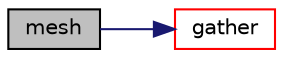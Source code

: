 digraph "mesh"
{
  bgcolor="transparent";
  edge [fontname="Helvetica",fontsize="10",labelfontname="Helvetica",labelfontsize="10"];
  node [fontname="Helvetica",fontsize="10",shape=record];
  rankdir="LR";
  Node1 [label="mesh",height=0.2,width=0.4,color="black", fillcolor="grey75", style="filled", fontcolor="black"];
  Node1 -> Node2 [color="midnightblue",fontsize="10",style="solid",fontname="Helvetica"];
  Node2 [label="gather",height=0.2,width=0.4,color="red",URL="$a01314.html#ad7514c3eec68fa18c472b5dfe1c2b5a4",tooltip="Gather meshes from other processors onto procIDs[0]. "];
}
